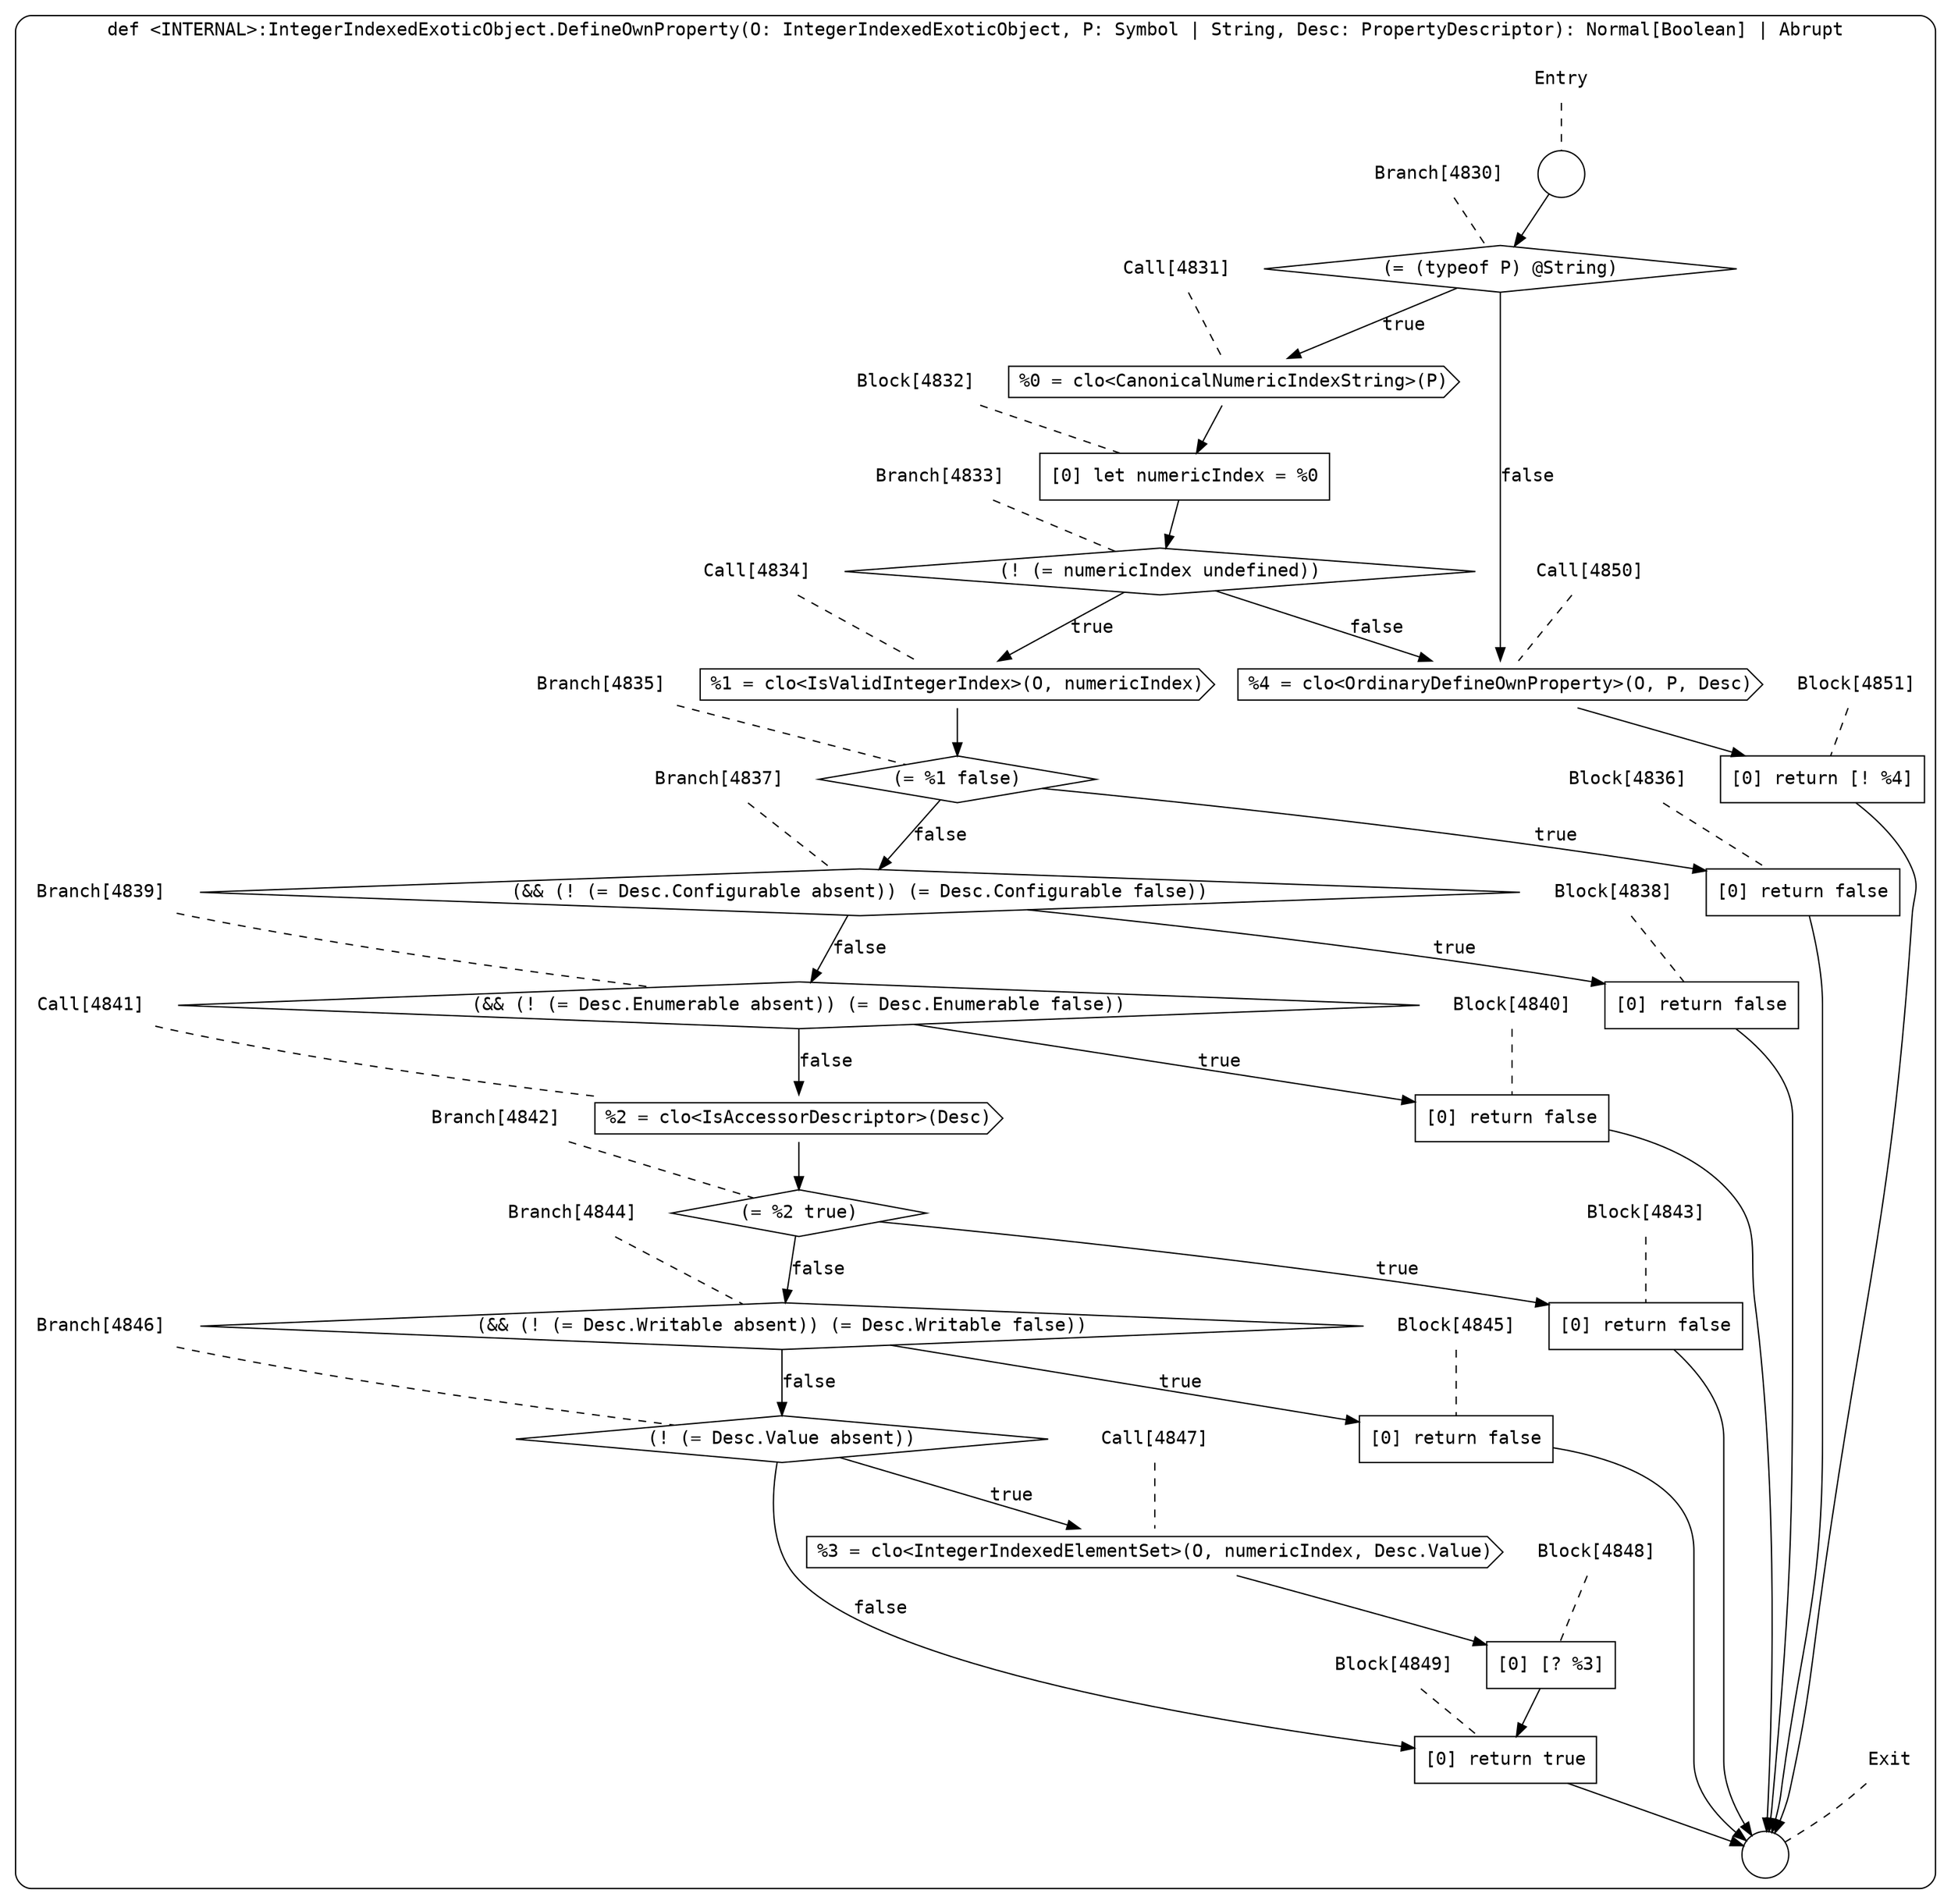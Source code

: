 digraph {
  graph [fontname = "Consolas"]
  node [fontname = "Consolas"]
  edge [fontname = "Consolas"]
  subgraph cluster1127 {
    label = "def <INTERNAL>:IntegerIndexedExoticObject.DefineOwnProperty(O: IntegerIndexedExoticObject, P: Symbol | String, Desc: PropertyDescriptor): Normal[Boolean] | Abrupt"
    style = rounded
    cluster1127_entry_name [shape=none, label=<<font color="black">Entry</font>>]
    cluster1127_entry_name -> cluster1127_entry [arrowhead=none, color="black", style=dashed]
    cluster1127_entry [shape=circle label=" " color="black" fillcolor="white" style=filled]
    cluster1127_entry -> node4830 [color="black"]
    cluster1127_exit_name [shape=none, label=<<font color="black">Exit</font>>]
    cluster1127_exit_name -> cluster1127_exit [arrowhead=none, color="black", style=dashed]
    cluster1127_exit [shape=circle label=" " color="black" fillcolor="white" style=filled]
    node4830_name [shape=none, label=<<font color="black">Branch[4830]</font>>]
    node4830_name -> node4830 [arrowhead=none, color="black", style=dashed]
    node4830 [shape=diamond, label=<<font color="black">(= (typeof P) @String)</font>> color="black" fillcolor="white", style=filled]
    node4830 -> node4831 [label=<<font color="black">true</font>> color="black"]
    node4830 -> node4850 [label=<<font color="black">false</font>> color="black"]
    node4831_name [shape=none, label=<<font color="black">Call[4831]</font>>]
    node4831_name -> node4831 [arrowhead=none, color="black", style=dashed]
    node4831 [shape=cds, label=<<font color="black">%0 = clo&lt;CanonicalNumericIndexString&gt;(P)</font>> color="black" fillcolor="white", style=filled]
    node4831 -> node4832 [color="black"]
    node4850_name [shape=none, label=<<font color="black">Call[4850]</font>>]
    node4850_name -> node4850 [arrowhead=none, color="black", style=dashed]
    node4850 [shape=cds, label=<<font color="black">%4 = clo&lt;OrdinaryDefineOwnProperty&gt;(O, P, Desc)</font>> color="black" fillcolor="white", style=filled]
    node4850 -> node4851 [color="black"]
    node4832_name [shape=none, label=<<font color="black">Block[4832]</font>>]
    node4832_name -> node4832 [arrowhead=none, color="black", style=dashed]
    node4832 [shape=box, label=<<font color="black">[0] let numericIndex = %0<BR ALIGN="LEFT"/></font>> color="black" fillcolor="white", style=filled]
    node4832 -> node4833 [color="black"]
    node4851_name [shape=none, label=<<font color="black">Block[4851]</font>>]
    node4851_name -> node4851 [arrowhead=none, color="black", style=dashed]
    node4851 [shape=box, label=<<font color="black">[0] return [! %4]<BR ALIGN="LEFT"/></font>> color="black" fillcolor="white", style=filled]
    node4851 -> cluster1127_exit [color="black"]
    node4833_name [shape=none, label=<<font color="black">Branch[4833]</font>>]
    node4833_name -> node4833 [arrowhead=none, color="black", style=dashed]
    node4833 [shape=diamond, label=<<font color="black">(! (= numericIndex undefined))</font>> color="black" fillcolor="white", style=filled]
    node4833 -> node4834 [label=<<font color="black">true</font>> color="black"]
    node4833 -> node4850 [label=<<font color="black">false</font>> color="black"]
    node4834_name [shape=none, label=<<font color="black">Call[4834]</font>>]
    node4834_name -> node4834 [arrowhead=none, color="black", style=dashed]
    node4834 [shape=cds, label=<<font color="black">%1 = clo&lt;IsValidIntegerIndex&gt;(O, numericIndex)</font>> color="black" fillcolor="white", style=filled]
    node4834 -> node4835 [color="black"]
    node4835_name [shape=none, label=<<font color="black">Branch[4835]</font>>]
    node4835_name -> node4835 [arrowhead=none, color="black", style=dashed]
    node4835 [shape=diamond, label=<<font color="black">(= %1 false)</font>> color="black" fillcolor="white", style=filled]
    node4835 -> node4836 [label=<<font color="black">true</font>> color="black"]
    node4835 -> node4837 [label=<<font color="black">false</font>> color="black"]
    node4836_name [shape=none, label=<<font color="black">Block[4836]</font>>]
    node4836_name -> node4836 [arrowhead=none, color="black", style=dashed]
    node4836 [shape=box, label=<<font color="black">[0] return false<BR ALIGN="LEFT"/></font>> color="black" fillcolor="white", style=filled]
    node4836 -> cluster1127_exit [color="black"]
    node4837_name [shape=none, label=<<font color="black">Branch[4837]</font>>]
    node4837_name -> node4837 [arrowhead=none, color="black", style=dashed]
    node4837 [shape=diamond, label=<<font color="black">(&amp;&amp; (! (= Desc.Configurable absent)) (= Desc.Configurable false))</font>> color="black" fillcolor="white", style=filled]
    node4837 -> node4838 [label=<<font color="black">true</font>> color="black"]
    node4837 -> node4839 [label=<<font color="black">false</font>> color="black"]
    node4838_name [shape=none, label=<<font color="black">Block[4838]</font>>]
    node4838_name -> node4838 [arrowhead=none, color="black", style=dashed]
    node4838 [shape=box, label=<<font color="black">[0] return false<BR ALIGN="LEFT"/></font>> color="black" fillcolor="white", style=filled]
    node4838 -> cluster1127_exit [color="black"]
    node4839_name [shape=none, label=<<font color="black">Branch[4839]</font>>]
    node4839_name -> node4839 [arrowhead=none, color="black", style=dashed]
    node4839 [shape=diamond, label=<<font color="black">(&amp;&amp; (! (= Desc.Enumerable absent)) (= Desc.Enumerable false))</font>> color="black" fillcolor="white", style=filled]
    node4839 -> node4840 [label=<<font color="black">true</font>> color="black"]
    node4839 -> node4841 [label=<<font color="black">false</font>> color="black"]
    node4840_name [shape=none, label=<<font color="black">Block[4840]</font>>]
    node4840_name -> node4840 [arrowhead=none, color="black", style=dashed]
    node4840 [shape=box, label=<<font color="black">[0] return false<BR ALIGN="LEFT"/></font>> color="black" fillcolor="white", style=filled]
    node4840 -> cluster1127_exit [color="black"]
    node4841_name [shape=none, label=<<font color="black">Call[4841]</font>>]
    node4841_name -> node4841 [arrowhead=none, color="black", style=dashed]
    node4841 [shape=cds, label=<<font color="black">%2 = clo&lt;IsAccessorDescriptor&gt;(Desc)</font>> color="black" fillcolor="white", style=filled]
    node4841 -> node4842 [color="black"]
    node4842_name [shape=none, label=<<font color="black">Branch[4842]</font>>]
    node4842_name -> node4842 [arrowhead=none, color="black", style=dashed]
    node4842 [shape=diamond, label=<<font color="black">(= %2 true)</font>> color="black" fillcolor="white", style=filled]
    node4842 -> node4843 [label=<<font color="black">true</font>> color="black"]
    node4842 -> node4844 [label=<<font color="black">false</font>> color="black"]
    node4843_name [shape=none, label=<<font color="black">Block[4843]</font>>]
    node4843_name -> node4843 [arrowhead=none, color="black", style=dashed]
    node4843 [shape=box, label=<<font color="black">[0] return false<BR ALIGN="LEFT"/></font>> color="black" fillcolor="white", style=filled]
    node4843 -> cluster1127_exit [color="black"]
    node4844_name [shape=none, label=<<font color="black">Branch[4844]</font>>]
    node4844_name -> node4844 [arrowhead=none, color="black", style=dashed]
    node4844 [shape=diamond, label=<<font color="black">(&amp;&amp; (! (= Desc.Writable absent)) (= Desc.Writable false))</font>> color="black" fillcolor="white", style=filled]
    node4844 -> node4845 [label=<<font color="black">true</font>> color="black"]
    node4844 -> node4846 [label=<<font color="black">false</font>> color="black"]
    node4845_name [shape=none, label=<<font color="black">Block[4845]</font>>]
    node4845_name -> node4845 [arrowhead=none, color="black", style=dashed]
    node4845 [shape=box, label=<<font color="black">[0] return false<BR ALIGN="LEFT"/></font>> color="black" fillcolor="white", style=filled]
    node4845 -> cluster1127_exit [color="black"]
    node4846_name [shape=none, label=<<font color="black">Branch[4846]</font>>]
    node4846_name -> node4846 [arrowhead=none, color="black", style=dashed]
    node4846 [shape=diamond, label=<<font color="black">(! (= Desc.Value absent))</font>> color="black" fillcolor="white", style=filled]
    node4846 -> node4847 [label=<<font color="black">true</font>> color="black"]
    node4846 -> node4849 [label=<<font color="black">false</font>> color="black"]
    node4847_name [shape=none, label=<<font color="black">Call[4847]</font>>]
    node4847_name -> node4847 [arrowhead=none, color="black", style=dashed]
    node4847 [shape=cds, label=<<font color="black">%3 = clo&lt;IntegerIndexedElementSet&gt;(O, numericIndex, Desc.Value)</font>> color="black" fillcolor="white", style=filled]
    node4847 -> node4848 [color="black"]
    node4849_name [shape=none, label=<<font color="black">Block[4849]</font>>]
    node4849_name -> node4849 [arrowhead=none, color="black", style=dashed]
    node4849 [shape=box, label=<<font color="black">[0] return true<BR ALIGN="LEFT"/></font>> color="black" fillcolor="white", style=filled]
    node4849 -> cluster1127_exit [color="black"]
    node4848_name [shape=none, label=<<font color="black">Block[4848]</font>>]
    node4848_name -> node4848 [arrowhead=none, color="black", style=dashed]
    node4848 [shape=box, label=<<font color="black">[0] [? %3]<BR ALIGN="LEFT"/></font>> color="black" fillcolor="white", style=filled]
    node4848 -> node4849 [color="black"]
  }
}